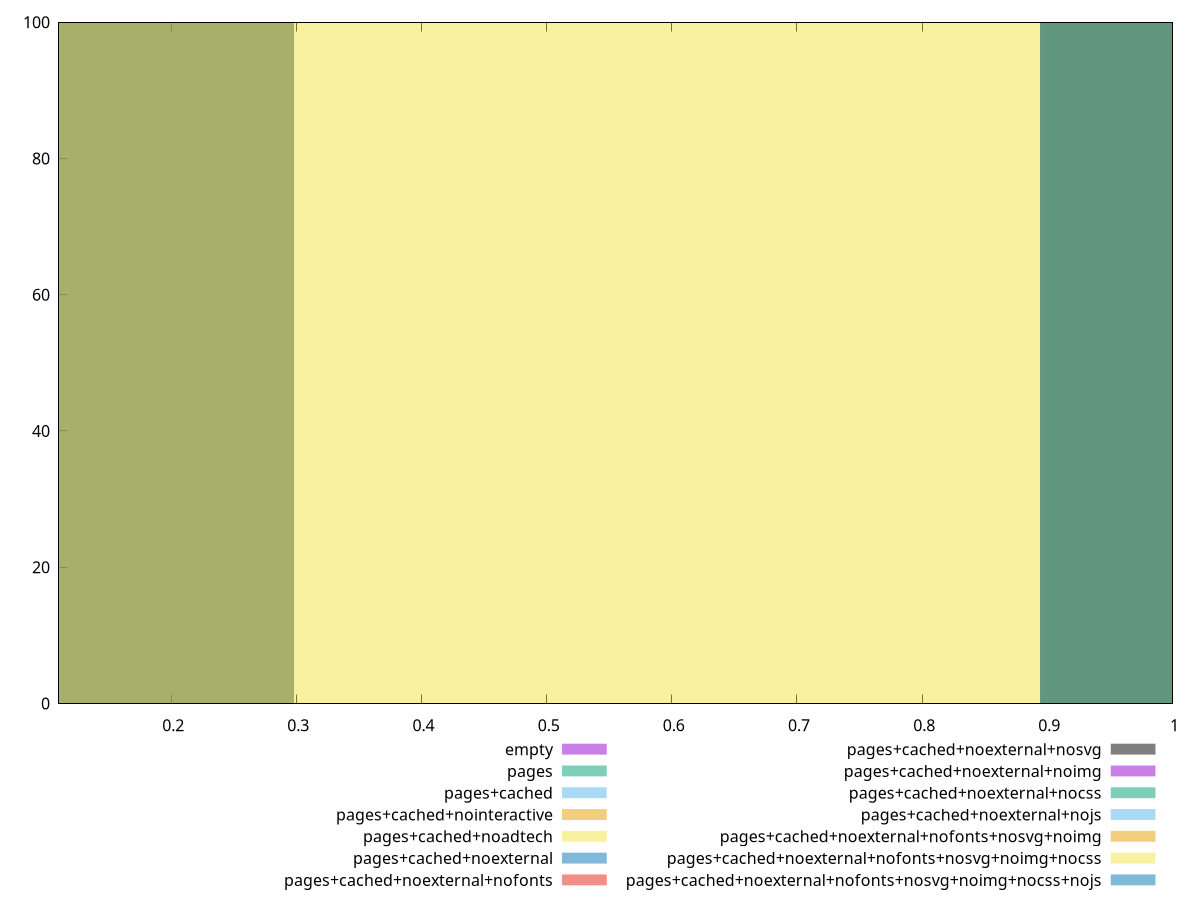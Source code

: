 reset

$empty <<EOF
1.1924805877825182 100
EOF

$pages <<EOF
0 100
EOF

$pagesCached <<EOF
0 100
EOF

$pagesCachedNointeractive <<EOF
0 100
EOF

$pagesCachedNoadtech <<EOF
0.5962402938912591 100
EOF

$pagesCachedNoexternal <<EOF
1.1924805877825182 100
EOF

$pagesCachedNoexternalNofonts <<EOF
1.1924805877825182 100
EOF

$pagesCachedNoexternalNosvg <<EOF
1.1924805877825182 100
EOF

$pagesCachedNoexternalNoimg <<EOF
1.1924805877825182 100
EOF

$pagesCachedNoexternalNocss <<EOF
1.1924805877825182 100
EOF

$pagesCachedNoexternalNojs <<EOF
1.1924805877825182 100
EOF

$pagesCachedNoexternalNofontsNosvgNoimg <<EOF
1.1924805877825182 100
EOF

$pagesCachedNoexternalNofontsNosvgNoimgNocss <<EOF
1.1924805877825182 100
EOF

$pagesCachedNoexternalNofontsNosvgNoimgNocssNojs <<EOF
1.1924805877825182 100
EOF

set key outside below
set boxwidth 0.5962402938912591
set xrange [0.11037960372103645:1]
set yrange [0:100]
set style fill transparent solid 0.5 noborder
set terminal svg size 640, 620 enhanced background rgb 'white'
set output "report_00007_2020-12-11T15:55:29.892Z/uses-long-cache-ttl/comparison/histogram/all_score.svg"

plot $empty title "empty" with boxes, \
     $pages title "pages" with boxes, \
     $pagesCached title "pages+cached" with boxes, \
     $pagesCachedNointeractive title "pages+cached+nointeractive" with boxes, \
     $pagesCachedNoadtech title "pages+cached+noadtech" with boxes, \
     $pagesCachedNoexternal title "pages+cached+noexternal" with boxes, \
     $pagesCachedNoexternalNofonts title "pages+cached+noexternal+nofonts" with boxes, \
     $pagesCachedNoexternalNosvg title "pages+cached+noexternal+nosvg" with boxes, \
     $pagesCachedNoexternalNoimg title "pages+cached+noexternal+noimg" with boxes, \
     $pagesCachedNoexternalNocss title "pages+cached+noexternal+nocss" with boxes, \
     $pagesCachedNoexternalNojs title "pages+cached+noexternal+nojs" with boxes, \
     $pagesCachedNoexternalNofontsNosvgNoimg title "pages+cached+noexternal+nofonts+nosvg+noimg" with boxes, \
     $pagesCachedNoexternalNofontsNosvgNoimgNocss title "pages+cached+noexternal+nofonts+nosvg+noimg+nocss" with boxes, \
     $pagesCachedNoexternalNofontsNosvgNoimgNocssNojs title "pages+cached+noexternal+nofonts+nosvg+noimg+nocss+nojs" with boxes

reset
